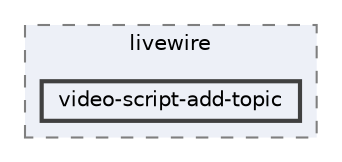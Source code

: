 digraph "resources/views/livewire/video-script-add-topic"
{
 // LATEX_PDF_SIZE
  bgcolor="transparent";
  edge [fontname=Helvetica,fontsize=10,labelfontname=Helvetica,labelfontsize=10];
  node [fontname=Helvetica,fontsize=10,shape=box,height=0.2,width=0.4];
  compound=true
  subgraph clusterdir_39cd65392a1bc1b3b6c086384d41c7bf {
    graph [ bgcolor="#edf0f7", pencolor="grey50", label="livewire", fontname=Helvetica,fontsize=10 style="filled,dashed", URL="dir_39cd65392a1bc1b3b6c086384d41c7bf.html",tooltip=""]
  dir_40c3677678e20f7c5daab51515c3c5ef [label="video-script-add-topic", fillcolor="#edf0f7", color="grey25", style="filled,bold", URL="dir_40c3677678e20f7c5daab51515c3c5ef.html",tooltip=""];
  }
}
